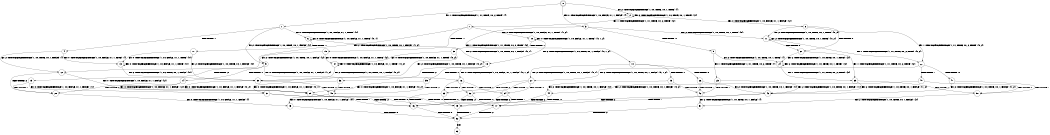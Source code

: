 digraph BCG {
size = "7, 10.5";
center = TRUE;
node [shape = circle];
0 [peripheries = 2];
0 -> 1 [label = "EX !1 !ATOMIC_EXCH_BRANCH (1, +1, TRUE, +0, 2, TRUE) !{}"];
0 -> 2 [label = "EX !2 !ATOMIC_EXCH_BRANCH (1, +0, TRUE, +0, 1, TRUE) !{}"];
0 -> 3 [label = "EX !0 !ATOMIC_EXCH_BRANCH (1, +0, FALSE, +1, 1, FALSE) !{}"];
1 -> 4 [label = "TERMINATE !1"];
1 -> 5 [label = "EX !2 !ATOMIC_EXCH_BRANCH (1, +0, TRUE, +0, 1, FALSE) !{1}"];
1 -> 6 [label = "EX !0 !ATOMIC_EXCH_BRANCH (1, +0, FALSE, +1, 1, TRUE) !{1}"];
2 -> 7 [label = "EX !1 !ATOMIC_EXCH_BRANCH (1, +1, TRUE, +0, 2, TRUE) !{2}"];
2 -> 8 [label = "EX !0 !ATOMIC_EXCH_BRANCH (1, +0, FALSE, +1, 1, FALSE) !{2}"];
2 -> 2 [label = "EX !2 !ATOMIC_EXCH_BRANCH (1, +0, TRUE, +0, 1, TRUE) !{2}"];
3 -> 9 [label = "TERMINATE !0"];
3 -> 10 [label = "EX !1 !ATOMIC_EXCH_BRANCH (1, +1, TRUE, +0, 2, TRUE) !{0}"];
3 -> 11 [label = "EX !2 !ATOMIC_EXCH_BRANCH (1, +0, TRUE, +0, 1, TRUE) !{0}"];
4 -> 12 [label = "EX !2 !ATOMIC_EXCH_BRANCH (1, +0, TRUE, +0, 1, FALSE) !{}"];
4 -> 13 [label = "EX !0 !ATOMIC_EXCH_BRANCH (1, +0, FALSE, +1, 1, TRUE) !{}"];
5 -> 14 [label = "TERMINATE !1"];
5 -> 15 [label = "TERMINATE !2"];
5 -> 16 [label = "EX !0 !ATOMIC_EXCH_BRANCH (1, +0, FALSE, +1, 1, FALSE) !{1, 2}"];
6 -> 17 [label = "TERMINATE !1"];
6 -> 18 [label = "EX !2 !ATOMIC_EXCH_BRANCH (1, +0, TRUE, +0, 1, FALSE) !{0, 1}"];
6 -> 6 [label = "EX !0 !ATOMIC_EXCH_BRANCH (1, +0, FALSE, +1, 1, TRUE) !{0, 1}"];
7 -> 19 [label = "TERMINATE !1"];
7 -> 20 [label = "EX !0 !ATOMIC_EXCH_BRANCH (1, +0, FALSE, +1, 1, TRUE) !{1, 2}"];
7 -> 5 [label = "EX !2 !ATOMIC_EXCH_BRANCH (1, +0, TRUE, +0, 1, FALSE) !{1, 2}"];
8 -> 21 [label = "TERMINATE !0"];
8 -> 22 [label = "EX !1 !ATOMIC_EXCH_BRANCH (1, +1, TRUE, +0, 2, TRUE) !{0, 2}"];
8 -> 11 [label = "EX !2 !ATOMIC_EXCH_BRANCH (1, +0, TRUE, +0, 1, TRUE) !{0, 2}"];
9 -> 23 [label = "EX !1 !ATOMIC_EXCH_BRANCH (1, +1, TRUE, +0, 2, TRUE) !{}"];
9 -> 24 [label = "EX !2 !ATOMIC_EXCH_BRANCH (1, +0, TRUE, +0, 1, TRUE) !{}"];
10 -> 25 [label = "TERMINATE !1"];
10 -> 26 [label = "TERMINATE !0"];
10 -> 27 [label = "EX !2 !ATOMIC_EXCH_BRANCH (1, +0, TRUE, +0, 1, FALSE) !{0, 1}"];
11 -> 21 [label = "TERMINATE !0"];
11 -> 22 [label = "EX !1 !ATOMIC_EXCH_BRANCH (1, +1, TRUE, +0, 2, TRUE) !{0, 2}"];
11 -> 11 [label = "EX !2 !ATOMIC_EXCH_BRANCH (1, +0, TRUE, +0, 1, TRUE) !{0, 2}"];
12 -> 28 [label = "TERMINATE !2"];
12 -> 29 [label = "EX !0 !ATOMIC_EXCH_BRANCH (1, +0, FALSE, +1, 1, FALSE) !{2}"];
13 -> 30 [label = "EX !2 !ATOMIC_EXCH_BRANCH (1, +0, TRUE, +0, 1, FALSE) !{0}"];
13 -> 13 [label = "EX !0 !ATOMIC_EXCH_BRANCH (1, +0, FALSE, +1, 1, TRUE) !{0}"];
14 -> 28 [label = "TERMINATE !2"];
14 -> 29 [label = "EX !0 !ATOMIC_EXCH_BRANCH (1, +0, FALSE, +1, 1, FALSE) !{2}"];
15 -> 28 [label = "TERMINATE !1"];
15 -> 31 [label = "EX !0 !ATOMIC_EXCH_BRANCH (1, +0, FALSE, +1, 1, FALSE) !{1}"];
16 -> 32 [label = "TERMINATE !1"];
16 -> 33 [label = "TERMINATE !2"];
16 -> 34 [label = "TERMINATE !0"];
17 -> 13 [label = "EX !0 !ATOMIC_EXCH_BRANCH (1, +0, FALSE, +1, 1, TRUE) !{0}"];
17 -> 30 [label = "EX !2 !ATOMIC_EXCH_BRANCH (1, +0, TRUE, +0, 1, FALSE) !{0}"];
18 -> 35 [label = "TERMINATE !1"];
18 -> 36 [label = "TERMINATE !2"];
18 -> 16 [label = "EX !0 !ATOMIC_EXCH_BRANCH (1, +0, FALSE, +1, 1, FALSE) !{0, 1, 2}"];
19 -> 12 [label = "EX !2 !ATOMIC_EXCH_BRANCH (1, +0, TRUE, +0, 1, FALSE) !{2}"];
19 -> 37 [label = "EX !0 !ATOMIC_EXCH_BRANCH (1, +0, FALSE, +1, 1, TRUE) !{2}"];
20 -> 38 [label = "TERMINATE !1"];
20 -> 18 [label = "EX !2 !ATOMIC_EXCH_BRANCH (1, +0, TRUE, +0, 1, FALSE) !{0, 1, 2}"];
20 -> 20 [label = "EX !0 !ATOMIC_EXCH_BRANCH (1, +0, FALSE, +1, 1, TRUE) !{0, 1, 2}"];
21 -> 24 [label = "EX !2 !ATOMIC_EXCH_BRANCH (1, +0, TRUE, +0, 1, TRUE) !{2}"];
21 -> 39 [label = "EX !1 !ATOMIC_EXCH_BRANCH (1, +1, TRUE, +0, 2, TRUE) !{2}"];
22 -> 40 [label = "TERMINATE !1"];
22 -> 41 [label = "TERMINATE !0"];
22 -> 27 [label = "EX !2 !ATOMIC_EXCH_BRANCH (1, +0, TRUE, +0, 1, FALSE) !{0, 1, 2}"];
23 -> 42 [label = "TERMINATE !1"];
23 -> 43 [label = "EX !2 !ATOMIC_EXCH_BRANCH (1, +0, TRUE, +0, 1, FALSE) !{1}"];
24 -> 39 [label = "EX !1 !ATOMIC_EXCH_BRANCH (1, +1, TRUE, +0, 2, TRUE) !{2}"];
24 -> 24 [label = "EX !2 !ATOMIC_EXCH_BRANCH (1, +0, TRUE, +0, 1, TRUE) !{2}"];
25 -> 42 [label = "TERMINATE !0"];
25 -> 44 [label = "EX !2 !ATOMIC_EXCH_BRANCH (1, +0, TRUE, +0, 1, FALSE) !{0}"];
26 -> 42 [label = "TERMINATE !1"];
26 -> 43 [label = "EX !2 !ATOMIC_EXCH_BRANCH (1, +0, TRUE, +0, 1, FALSE) !{1}"];
27 -> 32 [label = "TERMINATE !1"];
27 -> 33 [label = "TERMINATE !2"];
27 -> 34 [label = "TERMINATE !0"];
28 -> 45 [label = "EX !0 !ATOMIC_EXCH_BRANCH (1, +0, FALSE, +1, 1, FALSE) !{}"];
29 -> 46 [label = "TERMINATE !2"];
29 -> 47 [label = "TERMINATE !0"];
30 -> 48 [label = "TERMINATE !2"];
30 -> 29 [label = "EX !0 !ATOMIC_EXCH_BRANCH (1, +0, FALSE, +1, 1, FALSE) !{0, 2}"];
31 -> 46 [label = "TERMINATE !1"];
31 -> 49 [label = "TERMINATE !0"];
32 -> 46 [label = "TERMINATE !2"];
32 -> 47 [label = "TERMINATE !0"];
33 -> 46 [label = "TERMINATE !1"];
33 -> 49 [label = "TERMINATE !0"];
34 -> 47 [label = "TERMINATE !1"];
34 -> 49 [label = "TERMINATE !2"];
35 -> 29 [label = "EX !0 !ATOMIC_EXCH_BRANCH (1, +0, FALSE, +1, 1, FALSE) !{0, 2}"];
35 -> 48 [label = "TERMINATE !2"];
36 -> 31 [label = "EX !0 !ATOMIC_EXCH_BRANCH (1, +0, FALSE, +1, 1, FALSE) !{0, 1}"];
36 -> 48 [label = "TERMINATE !1"];
37 -> 30 [label = "EX !2 !ATOMIC_EXCH_BRANCH (1, +0, TRUE, +0, 1, FALSE) !{0, 2}"];
37 -> 37 [label = "EX !0 !ATOMIC_EXCH_BRANCH (1, +0, FALSE, +1, 1, TRUE) !{0, 2}"];
38 -> 30 [label = "EX !2 !ATOMIC_EXCH_BRANCH (1, +0, TRUE, +0, 1, FALSE) !{0, 2}"];
38 -> 37 [label = "EX !0 !ATOMIC_EXCH_BRANCH (1, +0, FALSE, +1, 1, TRUE) !{0, 2}"];
39 -> 50 [label = "TERMINATE !1"];
39 -> 43 [label = "EX !2 !ATOMIC_EXCH_BRANCH (1, +0, TRUE, +0, 1, FALSE) !{1, 2}"];
40 -> 44 [label = "EX !2 !ATOMIC_EXCH_BRANCH (1, +0, TRUE, +0, 1, FALSE) !{0, 2}"];
40 -> 50 [label = "TERMINATE !0"];
41 -> 43 [label = "EX !2 !ATOMIC_EXCH_BRANCH (1, +0, TRUE, +0, 1, FALSE) !{1, 2}"];
41 -> 50 [label = "TERMINATE !1"];
42 -> 51 [label = "EX !2 !ATOMIC_EXCH_BRANCH (1, +0, TRUE, +0, 1, FALSE) !{}"];
43 -> 47 [label = "TERMINATE !1"];
43 -> 49 [label = "TERMINATE !2"];
44 -> 46 [label = "TERMINATE !2"];
44 -> 47 [label = "TERMINATE !0"];
45 -> 52 [label = "TERMINATE !0"];
46 -> 52 [label = "TERMINATE !0"];
47 -> 52 [label = "TERMINATE !2"];
48 -> 45 [label = "EX !0 !ATOMIC_EXCH_BRANCH (1, +0, FALSE, +1, 1, FALSE) !{0}"];
49 -> 52 [label = "TERMINATE !1"];
50 -> 51 [label = "EX !2 !ATOMIC_EXCH_BRANCH (1, +0, TRUE, +0, 1, FALSE) !{2}"];
51 -> 52 [label = "TERMINATE !2"];
52 -> 53 [label = "exit"];
}
